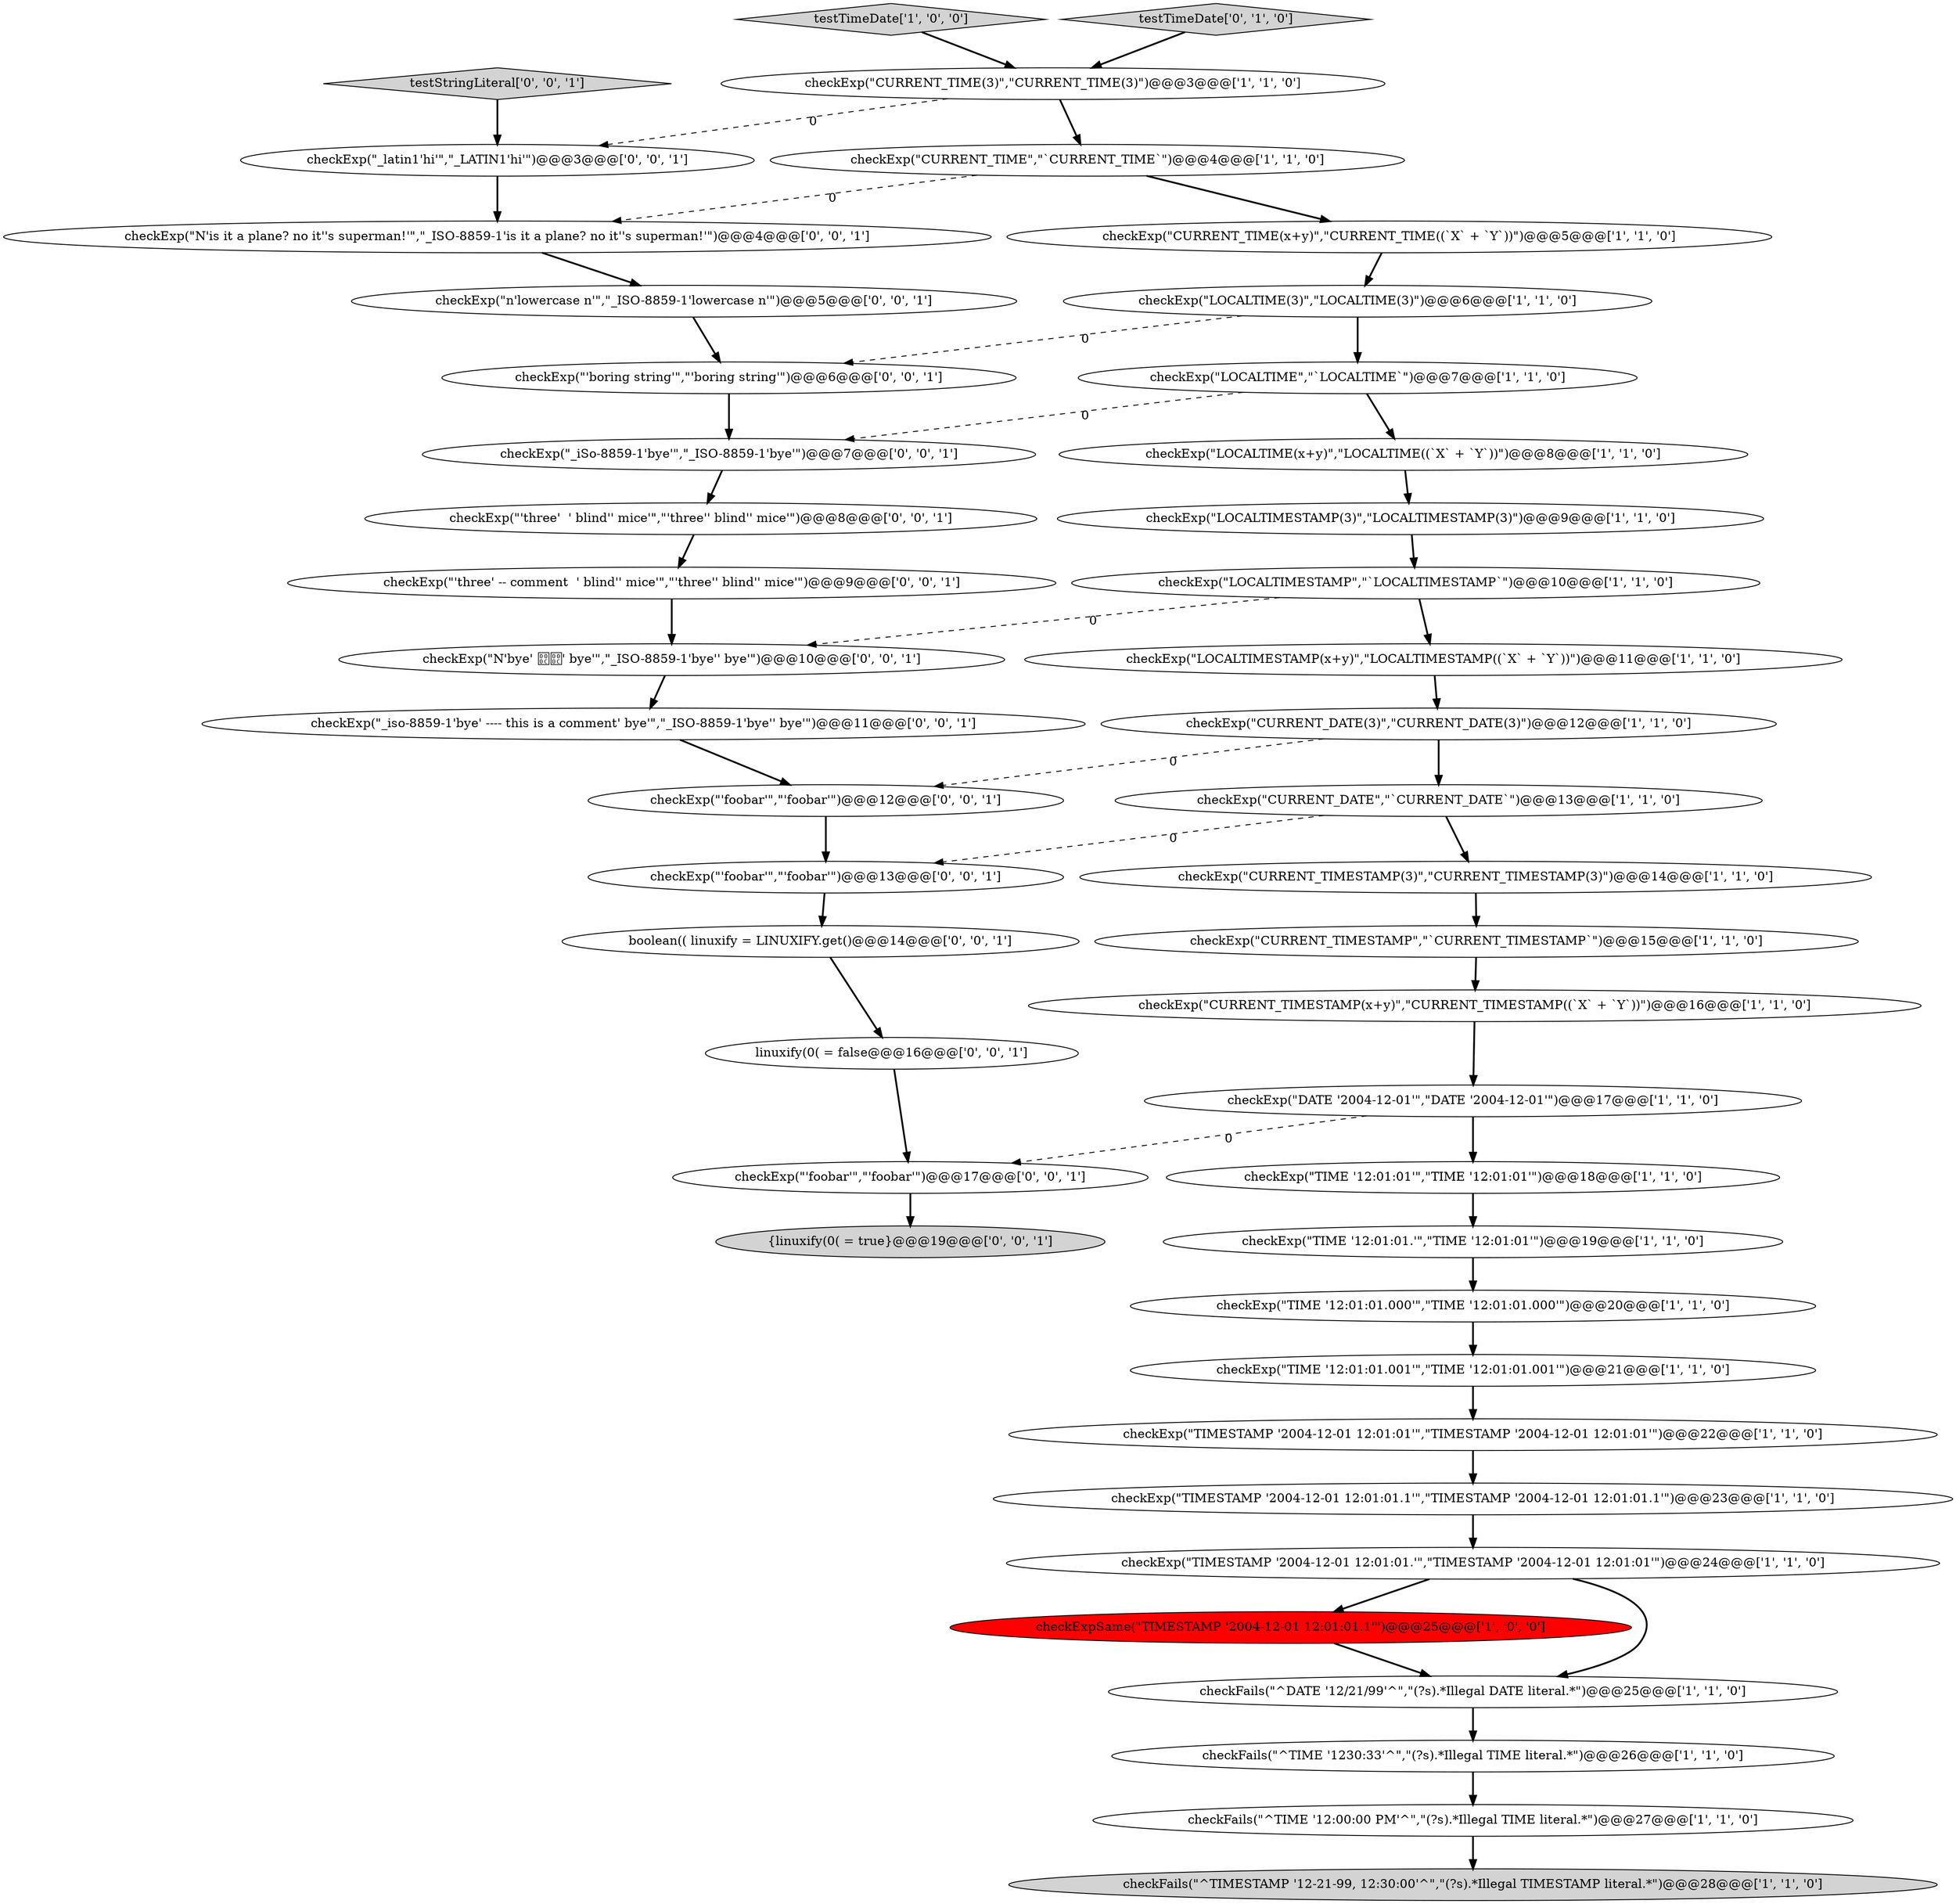 digraph {
5 [style = filled, label = "checkExp(\"TIMESTAMP '2004-12-01 12:01:01.1'\",\"TIMESTAMP '2004-12-01 12:01:01.1'\")@@@23@@@['1', '1', '0']", fillcolor = white, shape = ellipse image = "AAA0AAABBB1BBB"];
25 [style = filled, label = "checkExp(\"LOCALTIMESTAMP(3)\",\"LOCALTIMESTAMP(3)\")@@@9@@@['1', '1', '0']", fillcolor = white, shape = ellipse image = "AAA0AAABBB1BBB"];
35 [style = filled, label = "checkExp(\"'foobar'\",\"'foobar'\")@@@13@@@['0', '0', '1']", fillcolor = white, shape = ellipse image = "AAA0AAABBB3BBB"];
9 [style = filled, label = "checkExp(\"CURRENT_TIMESTAMP(x+y)\",\"CURRENT_TIMESTAMP((`X` + `Y`))\")@@@16@@@['1', '1', '0']", fillcolor = white, shape = ellipse image = "AAA0AAABBB1BBB"];
34 [style = filled, label = "checkExp(\"'foobar'\",\"'foobar'\")@@@12@@@['0', '0', '1']", fillcolor = white, shape = ellipse image = "AAA0AAABBB3BBB"];
3 [style = filled, label = "checkExp(\"LOCALTIME(3)\",\"LOCALTIME(3)\")@@@6@@@['1', '1', '0']", fillcolor = white, shape = ellipse image = "AAA0AAABBB1BBB"];
2 [style = filled, label = "checkExp(\"TIME '12:01:01.'\",\"TIME '12:01:01'\")@@@19@@@['1', '1', '0']", fillcolor = white, shape = ellipse image = "AAA0AAABBB1BBB"];
36 [style = filled, label = "checkExp(\"'boring string'\",\"'boring string'\")@@@6@@@['0', '0', '1']", fillcolor = white, shape = ellipse image = "AAA0AAABBB3BBB"];
43 [style = filled, label = "checkExp(\"'foobar'\",\"'foobar'\")@@@17@@@['0', '0', '1']", fillcolor = white, shape = ellipse image = "AAA0AAABBB3BBB"];
21 [style = filled, label = "checkFails(\"^TIME '1230:33'^\",\"(?s).*Illegal TIME literal.*\")@@@26@@@['1', '1', '0']", fillcolor = white, shape = ellipse image = "AAA0AAABBB1BBB"];
17 [style = filled, label = "checkExp(\"TIME '12:01:01.000'\",\"TIME '12:01:01.000'\")@@@20@@@['1', '1', '0']", fillcolor = white, shape = ellipse image = "AAA0AAABBB1BBB"];
33 [style = filled, label = "checkExp(\"_iSo-8859-1'bye'\",\"_ISO-8859-1'bye'\")@@@7@@@['0', '0', '1']", fillcolor = white, shape = ellipse image = "AAA0AAABBB3BBB"];
7 [style = filled, label = "checkExp(\"TIMESTAMP '2004-12-01 12:01:01'\",\"TIMESTAMP '2004-12-01 12:01:01'\")@@@22@@@['1', '1', '0']", fillcolor = white, shape = ellipse image = "AAA0AAABBB1BBB"];
40 [style = filled, label = "linuxify(0( = false@@@16@@@['0', '0', '1']", fillcolor = white, shape = ellipse image = "AAA0AAABBB3BBB"];
44 [style = filled, label = "testStringLiteral['0', '0', '1']", fillcolor = lightgray, shape = diamond image = "AAA0AAABBB3BBB"];
15 [style = filled, label = "checkExp(\"LOCALTIME(x+y)\",\"LOCALTIME((`X` + `Y`))\")@@@8@@@['1', '1', '0']", fillcolor = white, shape = ellipse image = "AAA0AAABBB1BBB"];
1 [style = filled, label = "checkExp(\"LOCALTIMESTAMP\",\"`LOCALTIMESTAMP`\")@@@10@@@['1', '1', '0']", fillcolor = white, shape = ellipse image = "AAA0AAABBB1BBB"];
11 [style = filled, label = "checkFails(\"^TIME '12:00:00 PM'^\",\"(?s).*Illegal TIME literal.*\")@@@27@@@['1', '1', '0']", fillcolor = white, shape = ellipse image = "AAA0AAABBB1BBB"];
30 [style = filled, label = "{linuxify(0( = true}@@@19@@@['0', '0', '1']", fillcolor = lightgray, shape = ellipse image = "AAA0AAABBB3BBB"];
4 [style = filled, label = "checkExp(\"CURRENT_TIMESTAMP\",\"`CURRENT_TIMESTAMP`\")@@@15@@@['1', '1', '0']", fillcolor = white, shape = ellipse image = "AAA0AAABBB1BBB"];
19 [style = filled, label = "checkExp(\"TIME '12:01:01.001'\",\"TIME '12:01:01.001'\")@@@21@@@['1', '1', '0']", fillcolor = white, shape = ellipse image = "AAA0AAABBB1BBB"];
32 [style = filled, label = "boolean(( linuxify = LINUXIFY.get()@@@14@@@['0', '0', '1']", fillcolor = white, shape = ellipse image = "AAA0AAABBB3BBB"];
12 [style = filled, label = "checkExp(\"CURRENT_TIMESTAMP(3)\",\"CURRENT_TIMESTAMP(3)\")@@@14@@@['1', '1', '0']", fillcolor = white, shape = ellipse image = "AAA0AAABBB1BBB"];
41 [style = filled, label = "checkExp(\"'three' -- comment  ' blind'' mice'\",\"'three'' blind'' mice'\")@@@9@@@['0', '0', '1']", fillcolor = white, shape = ellipse image = "AAA0AAABBB3BBB"];
31 [style = filled, label = "checkExp(\"N'is it a plane? no it''s superman!'\",\"_ISO-8859-1'is it a plane? no it''s superman!'\")@@@4@@@['0', '0', '1']", fillcolor = white, shape = ellipse image = "AAA0AAABBB3BBB"];
16 [style = filled, label = "checkExp(\"CURRENT_DATE\",\"`CURRENT_DATE`\")@@@13@@@['1', '1', '0']", fillcolor = white, shape = ellipse image = "AAA0AAABBB1BBB"];
37 [style = filled, label = "checkExp(\"_iso-8859-1'bye' ---- this is a comment' bye'\",\"_ISO-8859-1'bye'' bye'\")@@@11@@@['0', '0', '1']", fillcolor = white, shape = ellipse image = "AAA0AAABBB3BBB"];
38 [style = filled, label = "checkExp(\"_latin1'hi'\",\"_LATIN1'hi'\")@@@3@@@['0', '0', '1']", fillcolor = white, shape = ellipse image = "AAA0AAABBB3BBB"];
6 [style = filled, label = "checkExp(\"CURRENT_DATE(3)\",\"CURRENT_DATE(3)\")@@@12@@@['1', '1', '0']", fillcolor = white, shape = ellipse image = "AAA0AAABBB1BBB"];
13 [style = filled, label = "checkExp(\"TIMESTAMP '2004-12-01 12:01:01.'\",\"TIMESTAMP '2004-12-01 12:01:01'\")@@@24@@@['1', '1', '0']", fillcolor = white, shape = ellipse image = "AAA0AAABBB1BBB"];
42 [style = filled, label = "checkExp(\"n'lowercase n'\",\"_ISO-8859-1'lowercase n'\")@@@5@@@['0', '0', '1']", fillcolor = white, shape = ellipse image = "AAA0AAABBB3BBB"];
14 [style = filled, label = "checkFails(\"^TIMESTAMP '12-21-99, 12:30:00'^\",\"(?s).*Illegal TIMESTAMP literal.*\")@@@28@@@['1', '1', '0']", fillcolor = lightgray, shape = ellipse image = "AAA0AAABBB1BBB"];
0 [style = filled, label = "checkExp(\"LOCALTIME\",\"`LOCALTIME`\")@@@7@@@['1', '1', '0']", fillcolor = white, shape = ellipse image = "AAA0AAABBB1BBB"];
23 [style = filled, label = "checkExp(\"LOCALTIMESTAMP(x+y)\",\"LOCALTIMESTAMP((`X` + `Y`))\")@@@11@@@['1', '1', '0']", fillcolor = white, shape = ellipse image = "AAA0AAABBB1BBB"];
22 [style = filled, label = "checkExpSame(\"TIMESTAMP '2004-12-01 12:01:01.1'\")@@@25@@@['1', '0', '0']", fillcolor = red, shape = ellipse image = "AAA1AAABBB1BBB"];
26 [style = filled, label = "testTimeDate['1', '0', '0']", fillcolor = lightgray, shape = diamond image = "AAA0AAABBB1BBB"];
28 [style = filled, label = "testTimeDate['0', '1', '0']", fillcolor = lightgray, shape = diamond image = "AAA0AAABBB2BBB"];
20 [style = filled, label = "checkExp(\"CURRENT_TIME(3)\",\"CURRENT_TIME(3)\")@@@3@@@['1', '1', '0']", fillcolor = white, shape = ellipse image = "AAA0AAABBB1BBB"];
39 [style = filled, label = "checkExp(\"'three'  ' blind'' mice'\",\"'three'' blind'' mice'\")@@@8@@@['0', '0', '1']", fillcolor = white, shape = ellipse image = "AAA0AAABBB3BBB"];
10 [style = filled, label = "checkExp(\"DATE '2004-12-01'\",\"DATE '2004-12-01'\")@@@17@@@['1', '1', '0']", fillcolor = white, shape = ellipse image = "AAA0AAABBB1BBB"];
27 [style = filled, label = "checkExp(\"TIME '12:01:01'\",\"TIME '12:01:01'\")@@@18@@@['1', '1', '0']", fillcolor = white, shape = ellipse image = "AAA0AAABBB1BBB"];
24 [style = filled, label = "checkExp(\"CURRENT_TIME\",\"`CURRENT_TIME`\")@@@4@@@['1', '1', '0']", fillcolor = white, shape = ellipse image = "AAA0AAABBB1BBB"];
29 [style = filled, label = "checkExp(\"N'bye' ' bye'\",\"_ISO-8859-1'bye'' bye'\")@@@10@@@['0', '0', '1']", fillcolor = white, shape = ellipse image = "AAA0AAABBB3BBB"];
8 [style = filled, label = "checkExp(\"CURRENT_TIME(x+y)\",\"CURRENT_TIME((`X` + `Y`))\")@@@5@@@['1', '1', '0']", fillcolor = white, shape = ellipse image = "AAA0AAABBB1BBB"];
18 [style = filled, label = "checkFails(\"^DATE '12/21/99'^\",\"(?s).*Illegal DATE literal.*\")@@@25@@@['1', '1', '0']", fillcolor = white, shape = ellipse image = "AAA0AAABBB1BBB"];
2->17 [style = bold, label=""];
4->9 [style = bold, label=""];
25->1 [style = bold, label=""];
11->14 [style = bold, label=""];
28->20 [style = bold, label=""];
15->25 [style = bold, label=""];
10->27 [style = bold, label=""];
3->36 [style = dashed, label="0"];
16->35 [style = dashed, label="0"];
41->29 [style = bold, label=""];
8->3 [style = bold, label=""];
1->29 [style = dashed, label="0"];
35->32 [style = bold, label=""];
29->37 [style = bold, label=""];
38->31 [style = bold, label=""];
9->10 [style = bold, label=""];
42->36 [style = bold, label=""];
6->34 [style = dashed, label="0"];
36->33 [style = bold, label=""];
17->19 [style = bold, label=""];
0->15 [style = bold, label=""];
43->30 [style = bold, label=""];
1->23 [style = bold, label=""];
3->0 [style = bold, label=""];
44->38 [style = bold, label=""];
31->42 [style = bold, label=""];
7->5 [style = bold, label=""];
22->18 [style = bold, label=""];
33->39 [style = bold, label=""];
20->38 [style = dashed, label="0"];
12->4 [style = bold, label=""];
21->11 [style = bold, label=""];
6->16 [style = bold, label=""];
37->34 [style = bold, label=""];
23->6 [style = bold, label=""];
5->13 [style = bold, label=""];
32->40 [style = bold, label=""];
24->31 [style = dashed, label="0"];
0->33 [style = dashed, label="0"];
39->41 [style = bold, label=""];
10->43 [style = dashed, label="0"];
13->22 [style = bold, label=""];
34->35 [style = bold, label=""];
18->21 [style = bold, label=""];
24->8 [style = bold, label=""];
40->43 [style = bold, label=""];
20->24 [style = bold, label=""];
16->12 [style = bold, label=""];
19->7 [style = bold, label=""];
27->2 [style = bold, label=""];
26->20 [style = bold, label=""];
13->18 [style = bold, label=""];
}
